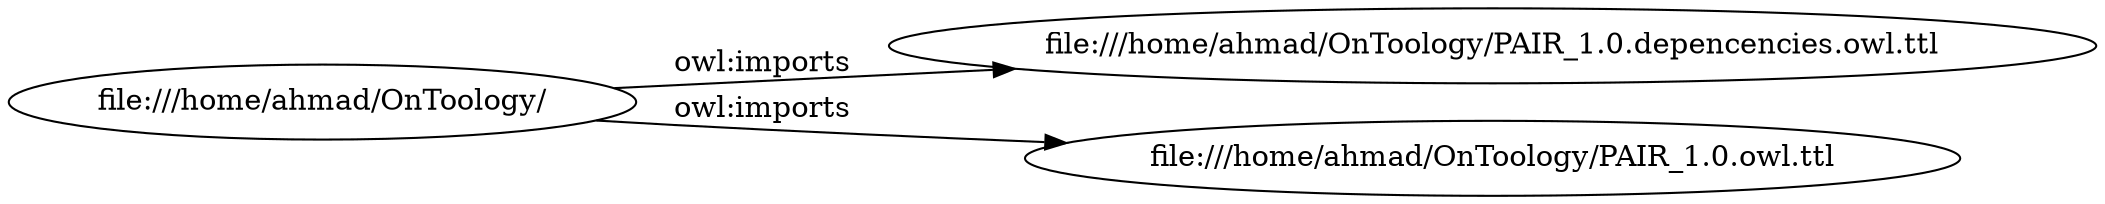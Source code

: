 digraph ar2dtool_diagram { 
rankdir=LR;
size="1501"
	"file:///home/ahmad/OnToology/" -> "file:///home/ahmad/OnToology/PAIR_1.0.depencencies.owl.ttl" [ label = "owl:imports" ];
	"file:///home/ahmad/OnToology/" -> "file:///home/ahmad/OnToology/PAIR_1.0.owl.ttl" [ label = "owl:imports" ];

}
